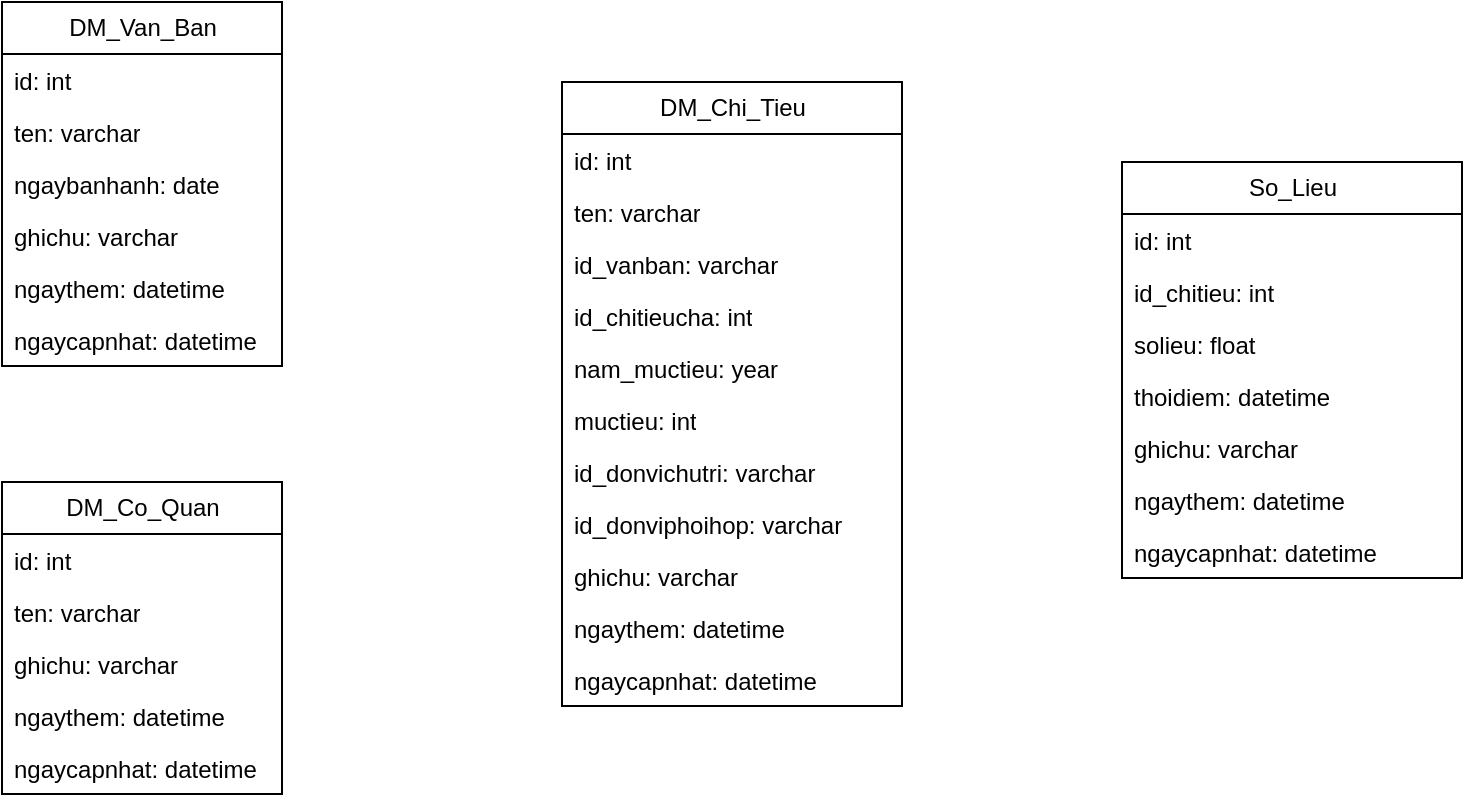 <mxfile version="21.0.2" type="github">
  <diagram name="Page-1" id="Th9WDw9-diz3yLhj7kX8">
    <mxGraphModel dx="1114" dy="616" grid="1" gridSize="10" guides="1" tooltips="1" connect="1" arrows="1" fold="1" page="1" pageScale="1" pageWidth="827" pageHeight="1169" math="0" shadow="0">
      <root>
        <mxCell id="0" />
        <mxCell id="1" parent="0" />
        <mxCell id="m0UdgJs6NEkLgoWt-vli-1" value="DM_Van_Ban" style="swimlane;fontStyle=0;childLayout=stackLayout;horizontal=1;startSize=26;fillColor=none;horizontalStack=0;resizeParent=1;resizeParentMax=0;resizeLast=0;collapsible=1;marginBottom=0;html=1;" vertex="1" parent="1">
          <mxGeometry x="40" y="40" width="140" height="182" as="geometry" />
        </mxCell>
        <mxCell id="m0UdgJs6NEkLgoWt-vli-2" value="id: int" style="text;strokeColor=none;fillColor=none;align=left;verticalAlign=top;spacingLeft=4;spacingRight=4;overflow=hidden;rotatable=0;points=[[0,0.5],[1,0.5]];portConstraint=eastwest;whiteSpace=wrap;html=1;" vertex="1" parent="m0UdgJs6NEkLgoWt-vli-1">
          <mxGeometry y="26" width="140" height="26" as="geometry" />
        </mxCell>
        <mxCell id="m0UdgJs6NEkLgoWt-vli-3" value="ten: varchar" style="text;strokeColor=none;fillColor=none;align=left;verticalAlign=top;spacingLeft=4;spacingRight=4;overflow=hidden;rotatable=0;points=[[0,0.5],[1,0.5]];portConstraint=eastwest;whiteSpace=wrap;html=1;" vertex="1" parent="m0UdgJs6NEkLgoWt-vli-1">
          <mxGeometry y="52" width="140" height="26" as="geometry" />
        </mxCell>
        <mxCell id="m0UdgJs6NEkLgoWt-vli-5" value="ngaybanhanh: date" style="text;strokeColor=none;fillColor=none;align=left;verticalAlign=top;spacingLeft=4;spacingRight=4;overflow=hidden;rotatable=0;points=[[0,0.5],[1,0.5]];portConstraint=eastwest;whiteSpace=wrap;html=1;" vertex="1" parent="m0UdgJs6NEkLgoWt-vli-1">
          <mxGeometry y="78" width="140" height="26" as="geometry" />
        </mxCell>
        <mxCell id="m0UdgJs6NEkLgoWt-vli-6" value="ghichu: varchar" style="text;strokeColor=none;fillColor=none;align=left;verticalAlign=top;spacingLeft=4;spacingRight=4;overflow=hidden;rotatable=0;points=[[0,0.5],[1,0.5]];portConstraint=eastwest;whiteSpace=wrap;html=1;" vertex="1" parent="m0UdgJs6NEkLgoWt-vli-1">
          <mxGeometry y="104" width="140" height="26" as="geometry" />
        </mxCell>
        <mxCell id="m0UdgJs6NEkLgoWt-vli-7" value="ngaythem: datetime" style="text;strokeColor=none;fillColor=none;align=left;verticalAlign=top;spacingLeft=4;spacingRight=4;overflow=hidden;rotatable=0;points=[[0,0.5],[1,0.5]];portConstraint=eastwest;whiteSpace=wrap;html=1;" vertex="1" parent="m0UdgJs6NEkLgoWt-vli-1">
          <mxGeometry y="130" width="140" height="26" as="geometry" />
        </mxCell>
        <mxCell id="m0UdgJs6NEkLgoWt-vli-4" value="ngaycapnhat: datetime" style="text;strokeColor=none;fillColor=none;align=left;verticalAlign=top;spacingLeft=4;spacingRight=4;overflow=hidden;rotatable=0;points=[[0,0.5],[1,0.5]];portConstraint=eastwest;whiteSpace=wrap;html=1;" vertex="1" parent="m0UdgJs6NEkLgoWt-vli-1">
          <mxGeometry y="156" width="140" height="26" as="geometry" />
        </mxCell>
        <mxCell id="m0UdgJs6NEkLgoWt-vli-9" value="DM_Chi_Tieu" style="swimlane;fontStyle=0;childLayout=stackLayout;horizontal=1;startSize=26;fillColor=none;horizontalStack=0;resizeParent=1;resizeParentMax=0;resizeLast=0;collapsible=1;marginBottom=0;html=1;" vertex="1" parent="1">
          <mxGeometry x="320" y="80" width="170" height="312" as="geometry" />
        </mxCell>
        <mxCell id="m0UdgJs6NEkLgoWt-vli-10" value="id: int" style="text;strokeColor=none;fillColor=none;align=left;verticalAlign=top;spacingLeft=4;spacingRight=4;overflow=hidden;rotatable=0;points=[[0,0.5],[1,0.5]];portConstraint=eastwest;whiteSpace=wrap;html=1;" vertex="1" parent="m0UdgJs6NEkLgoWt-vli-9">
          <mxGeometry y="26" width="170" height="26" as="geometry" />
        </mxCell>
        <mxCell id="m0UdgJs6NEkLgoWt-vli-11" value="ten: varchar" style="text;strokeColor=none;fillColor=none;align=left;verticalAlign=top;spacingLeft=4;spacingRight=4;overflow=hidden;rotatable=0;points=[[0,0.5],[1,0.5]];portConstraint=eastwest;whiteSpace=wrap;html=1;" vertex="1" parent="m0UdgJs6NEkLgoWt-vli-9">
          <mxGeometry y="52" width="170" height="26" as="geometry" />
        </mxCell>
        <mxCell id="m0UdgJs6NEkLgoWt-vli-12" value="id_vanban: varchar" style="text;strokeColor=none;fillColor=none;align=left;verticalAlign=top;spacingLeft=4;spacingRight=4;overflow=hidden;rotatable=0;points=[[0,0.5],[1,0.5]];portConstraint=eastwest;whiteSpace=wrap;html=1;" vertex="1" parent="m0UdgJs6NEkLgoWt-vli-9">
          <mxGeometry y="78" width="170" height="26" as="geometry" />
        </mxCell>
        <mxCell id="m0UdgJs6NEkLgoWt-vli-16" value="id_chitieucha: int" style="text;strokeColor=none;fillColor=none;align=left;verticalAlign=top;spacingLeft=4;spacingRight=4;overflow=hidden;rotatable=0;points=[[0,0.5],[1,0.5]];portConstraint=eastwest;whiteSpace=wrap;html=1;" vertex="1" parent="m0UdgJs6NEkLgoWt-vli-9">
          <mxGeometry y="104" width="170" height="26" as="geometry" />
        </mxCell>
        <mxCell id="m0UdgJs6NEkLgoWt-vli-17" value="nam_muctieu: year" style="text;strokeColor=none;fillColor=none;align=left;verticalAlign=top;spacingLeft=4;spacingRight=4;overflow=hidden;rotatable=0;points=[[0,0.5],[1,0.5]];portConstraint=eastwest;whiteSpace=wrap;html=1;" vertex="1" parent="m0UdgJs6NEkLgoWt-vli-9">
          <mxGeometry y="130" width="170" height="26" as="geometry" />
        </mxCell>
        <mxCell id="m0UdgJs6NEkLgoWt-vli-18" value="muctieu: int" style="text;strokeColor=none;fillColor=none;align=left;verticalAlign=top;spacingLeft=4;spacingRight=4;overflow=hidden;rotatable=0;points=[[0,0.5],[1,0.5]];portConstraint=eastwest;whiteSpace=wrap;html=1;" vertex="1" parent="m0UdgJs6NEkLgoWt-vli-9">
          <mxGeometry y="156" width="170" height="26" as="geometry" />
        </mxCell>
        <mxCell id="m0UdgJs6NEkLgoWt-vli-19" value="id_donvichutri: varchar" style="text;strokeColor=none;fillColor=none;align=left;verticalAlign=top;spacingLeft=4;spacingRight=4;overflow=hidden;rotatable=0;points=[[0,0.5],[1,0.5]];portConstraint=eastwest;whiteSpace=wrap;html=1;" vertex="1" parent="m0UdgJs6NEkLgoWt-vli-9">
          <mxGeometry y="182" width="170" height="26" as="geometry" />
        </mxCell>
        <mxCell id="m0UdgJs6NEkLgoWt-vli-20" value="id_donviphoihop: varchar" style="text;strokeColor=none;fillColor=none;align=left;verticalAlign=top;spacingLeft=4;spacingRight=4;overflow=hidden;rotatable=0;points=[[0,0.5],[1,0.5]];portConstraint=eastwest;whiteSpace=wrap;html=1;" vertex="1" parent="m0UdgJs6NEkLgoWt-vli-9">
          <mxGeometry y="208" width="170" height="26" as="geometry" />
        </mxCell>
        <mxCell id="m0UdgJs6NEkLgoWt-vli-13" value="ghichu: varchar" style="text;strokeColor=none;fillColor=none;align=left;verticalAlign=top;spacingLeft=4;spacingRight=4;overflow=hidden;rotatable=0;points=[[0,0.5],[1,0.5]];portConstraint=eastwest;whiteSpace=wrap;html=1;" vertex="1" parent="m0UdgJs6NEkLgoWt-vli-9">
          <mxGeometry y="234" width="170" height="26" as="geometry" />
        </mxCell>
        <mxCell id="m0UdgJs6NEkLgoWt-vli-14" value="ngaythem: datetime" style="text;strokeColor=none;fillColor=none;align=left;verticalAlign=top;spacingLeft=4;spacingRight=4;overflow=hidden;rotatable=0;points=[[0,0.5],[1,0.5]];portConstraint=eastwest;whiteSpace=wrap;html=1;" vertex="1" parent="m0UdgJs6NEkLgoWt-vli-9">
          <mxGeometry y="260" width="170" height="26" as="geometry" />
        </mxCell>
        <mxCell id="m0UdgJs6NEkLgoWt-vli-15" value="ngaycapnhat: datetime" style="text;strokeColor=none;fillColor=none;align=left;verticalAlign=top;spacingLeft=4;spacingRight=4;overflow=hidden;rotatable=0;points=[[0,0.5],[1,0.5]];portConstraint=eastwest;whiteSpace=wrap;html=1;" vertex="1" parent="m0UdgJs6NEkLgoWt-vli-9">
          <mxGeometry y="286" width="170" height="26" as="geometry" />
        </mxCell>
        <mxCell id="m0UdgJs6NEkLgoWt-vli-21" value="DM_Co_Quan" style="swimlane;fontStyle=0;childLayout=stackLayout;horizontal=1;startSize=26;fillColor=none;horizontalStack=0;resizeParent=1;resizeParentMax=0;resizeLast=0;collapsible=1;marginBottom=0;html=1;" vertex="1" parent="1">
          <mxGeometry x="40" y="280" width="140" height="156" as="geometry" />
        </mxCell>
        <mxCell id="m0UdgJs6NEkLgoWt-vli-22" value="id: int" style="text;strokeColor=none;fillColor=none;align=left;verticalAlign=top;spacingLeft=4;spacingRight=4;overflow=hidden;rotatable=0;points=[[0,0.5],[1,0.5]];portConstraint=eastwest;whiteSpace=wrap;html=1;" vertex="1" parent="m0UdgJs6NEkLgoWt-vli-21">
          <mxGeometry y="26" width="140" height="26" as="geometry" />
        </mxCell>
        <mxCell id="m0UdgJs6NEkLgoWt-vli-23" value="ten: varchar" style="text;strokeColor=none;fillColor=none;align=left;verticalAlign=top;spacingLeft=4;spacingRight=4;overflow=hidden;rotatable=0;points=[[0,0.5],[1,0.5]];portConstraint=eastwest;whiteSpace=wrap;html=1;" vertex="1" parent="m0UdgJs6NEkLgoWt-vli-21">
          <mxGeometry y="52" width="140" height="26" as="geometry" />
        </mxCell>
        <mxCell id="m0UdgJs6NEkLgoWt-vli-25" value="ghichu: varchar" style="text;strokeColor=none;fillColor=none;align=left;verticalAlign=top;spacingLeft=4;spacingRight=4;overflow=hidden;rotatable=0;points=[[0,0.5],[1,0.5]];portConstraint=eastwest;whiteSpace=wrap;html=1;" vertex="1" parent="m0UdgJs6NEkLgoWt-vli-21">
          <mxGeometry y="78" width="140" height="26" as="geometry" />
        </mxCell>
        <mxCell id="m0UdgJs6NEkLgoWt-vli-26" value="ngaythem: datetime" style="text;strokeColor=none;fillColor=none;align=left;verticalAlign=top;spacingLeft=4;spacingRight=4;overflow=hidden;rotatable=0;points=[[0,0.5],[1,0.5]];portConstraint=eastwest;whiteSpace=wrap;html=1;" vertex="1" parent="m0UdgJs6NEkLgoWt-vli-21">
          <mxGeometry y="104" width="140" height="26" as="geometry" />
        </mxCell>
        <mxCell id="m0UdgJs6NEkLgoWt-vli-27" value="ngaycapnhat: datetime" style="text;strokeColor=none;fillColor=none;align=left;verticalAlign=top;spacingLeft=4;spacingRight=4;overflow=hidden;rotatable=0;points=[[0,0.5],[1,0.5]];portConstraint=eastwest;whiteSpace=wrap;html=1;" vertex="1" parent="m0UdgJs6NEkLgoWt-vli-21">
          <mxGeometry y="130" width="140" height="26" as="geometry" />
        </mxCell>
        <mxCell id="m0UdgJs6NEkLgoWt-vli-28" value="So_Lieu" style="swimlane;fontStyle=0;childLayout=stackLayout;horizontal=1;startSize=26;fillColor=none;horizontalStack=0;resizeParent=1;resizeParentMax=0;resizeLast=0;collapsible=1;marginBottom=0;html=1;" vertex="1" parent="1">
          <mxGeometry x="600" y="120" width="170" height="208" as="geometry" />
        </mxCell>
        <mxCell id="m0UdgJs6NEkLgoWt-vli-29" value="id: int" style="text;strokeColor=none;fillColor=none;align=left;verticalAlign=top;spacingLeft=4;spacingRight=4;overflow=hidden;rotatable=0;points=[[0,0.5],[1,0.5]];portConstraint=eastwest;whiteSpace=wrap;html=1;" vertex="1" parent="m0UdgJs6NEkLgoWt-vli-28">
          <mxGeometry y="26" width="170" height="26" as="geometry" />
        </mxCell>
        <mxCell id="m0UdgJs6NEkLgoWt-vli-30" value="id_chitieu: int" style="text;strokeColor=none;fillColor=none;align=left;verticalAlign=top;spacingLeft=4;spacingRight=4;overflow=hidden;rotatable=0;points=[[0,0.5],[1,0.5]];portConstraint=eastwest;whiteSpace=wrap;html=1;" vertex="1" parent="m0UdgJs6NEkLgoWt-vli-28">
          <mxGeometry y="52" width="170" height="26" as="geometry" />
        </mxCell>
        <mxCell id="m0UdgJs6NEkLgoWt-vli-31" value="solieu: float" style="text;strokeColor=none;fillColor=none;align=left;verticalAlign=top;spacingLeft=4;spacingRight=4;overflow=hidden;rotatable=0;points=[[0,0.5],[1,0.5]];portConstraint=eastwest;whiteSpace=wrap;html=1;" vertex="1" parent="m0UdgJs6NEkLgoWt-vli-28">
          <mxGeometry y="78" width="170" height="26" as="geometry" />
        </mxCell>
        <mxCell id="m0UdgJs6NEkLgoWt-vli-46" value="thoidiem: datetime" style="text;strokeColor=none;fillColor=none;align=left;verticalAlign=top;spacingLeft=4;spacingRight=4;overflow=hidden;rotatable=0;points=[[0,0.5],[1,0.5]];portConstraint=eastwest;whiteSpace=wrap;html=1;" vertex="1" parent="m0UdgJs6NEkLgoWt-vli-28">
          <mxGeometry y="104" width="170" height="26" as="geometry" />
        </mxCell>
        <mxCell id="m0UdgJs6NEkLgoWt-vli-37" value="ghichu: varchar" style="text;strokeColor=none;fillColor=none;align=left;verticalAlign=top;spacingLeft=4;spacingRight=4;overflow=hidden;rotatable=0;points=[[0,0.5],[1,0.5]];portConstraint=eastwest;whiteSpace=wrap;html=1;" vertex="1" parent="m0UdgJs6NEkLgoWt-vli-28">
          <mxGeometry y="130" width="170" height="26" as="geometry" />
        </mxCell>
        <mxCell id="m0UdgJs6NEkLgoWt-vli-38" value="ngaythem: datetime" style="text;strokeColor=none;fillColor=none;align=left;verticalAlign=top;spacingLeft=4;spacingRight=4;overflow=hidden;rotatable=0;points=[[0,0.5],[1,0.5]];portConstraint=eastwest;whiteSpace=wrap;html=1;" vertex="1" parent="m0UdgJs6NEkLgoWt-vli-28">
          <mxGeometry y="156" width="170" height="26" as="geometry" />
        </mxCell>
        <mxCell id="m0UdgJs6NEkLgoWt-vli-39" value="ngaycapnhat: datetime" style="text;strokeColor=none;fillColor=none;align=left;verticalAlign=top;spacingLeft=4;spacingRight=4;overflow=hidden;rotatable=0;points=[[0,0.5],[1,0.5]];portConstraint=eastwest;whiteSpace=wrap;html=1;" vertex="1" parent="m0UdgJs6NEkLgoWt-vli-28">
          <mxGeometry y="182" width="170" height="26" as="geometry" />
        </mxCell>
      </root>
    </mxGraphModel>
  </diagram>
</mxfile>
